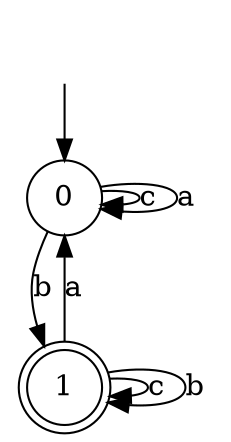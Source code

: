 digraph g {
__start [label=""shape=none]
	0[shape="circle" label="0"]
	1[shape="doublecircle" label="1"]
__start -> 0
	0->0 [label="c"]
	0->1 [label="b"]
	0->0 [label="a"]
	1->1 [label="c"]
	1->1 [label="b"]
	1->0 [label="a"]
}